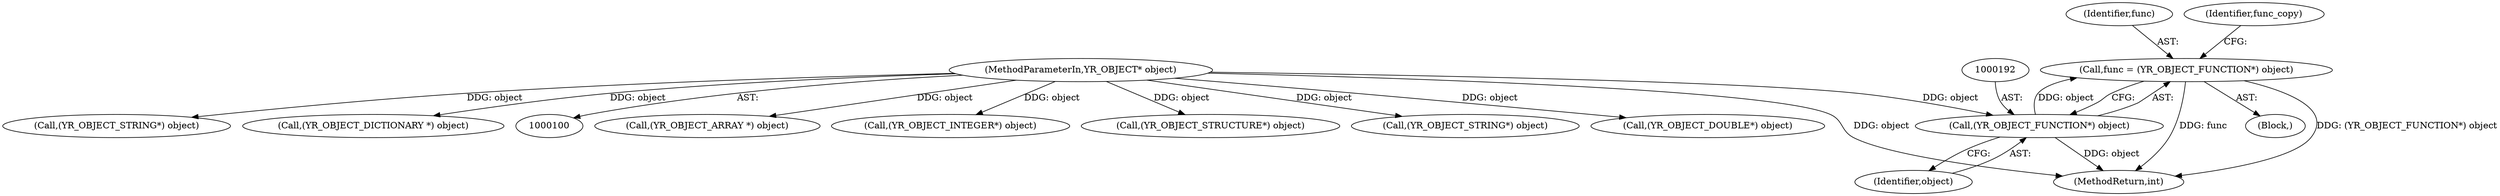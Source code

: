 digraph "0_yara_053e67e3ec81cc9268ce30eaf0d6663d8639ed1e_0@pointer" {
"1000189" [label="(Call,func = (YR_OBJECT_FUNCTION*) object)"];
"1000191" [label="(Call,(YR_OBJECT_FUNCTION*) object)"];
"1000101" [label="(MethodParameterIn,YR_OBJECT* object)"];
"1000268" [label="(Call,(YR_OBJECT_ARRAY *) object)"];
"1000190" [label="(Identifier,func)"];
"1000193" [label="(Identifier,object)"];
"1000191" [label="(Call,(YR_OBJECT_FUNCTION*) object)"];
"1000101" [label="(MethodParameterIn,YR_OBJECT* object)"];
"1000138" [label="(Call,(YR_OBJECT_INTEGER*) object)"];
"1000195" [label="(Identifier,func_copy)"];
"1000235" [label="(Call,(YR_OBJECT_STRUCTURE*) object)"];
"1000129" [label="(Block,)"];
"1000161" [label="(Call,(YR_OBJECT_STRING*) object)"];
"1000308" [label="(MethodReturn,int)"];
"1000183" [label="(Call,(YR_OBJECT_DOUBLE*) object)"];
"1000147" [label="(Call,(YR_OBJECT_STRING*) object)"];
"1000189" [label="(Call,func = (YR_OBJECT_FUNCTION*) object)"];
"1000285" [label="(Call,(YR_OBJECT_DICTIONARY *) object)"];
"1000189" -> "1000129"  [label="AST: "];
"1000189" -> "1000191"  [label="CFG: "];
"1000190" -> "1000189"  [label="AST: "];
"1000191" -> "1000189"  [label="AST: "];
"1000195" -> "1000189"  [label="CFG: "];
"1000189" -> "1000308"  [label="DDG: func"];
"1000189" -> "1000308"  [label="DDG: (YR_OBJECT_FUNCTION*) object"];
"1000191" -> "1000189"  [label="DDG: object"];
"1000191" -> "1000193"  [label="CFG: "];
"1000192" -> "1000191"  [label="AST: "];
"1000193" -> "1000191"  [label="AST: "];
"1000191" -> "1000308"  [label="DDG: object"];
"1000101" -> "1000191"  [label="DDG: object"];
"1000101" -> "1000100"  [label="AST: "];
"1000101" -> "1000308"  [label="DDG: object"];
"1000101" -> "1000138"  [label="DDG: object"];
"1000101" -> "1000147"  [label="DDG: object"];
"1000101" -> "1000161"  [label="DDG: object"];
"1000101" -> "1000183"  [label="DDG: object"];
"1000101" -> "1000235"  [label="DDG: object"];
"1000101" -> "1000268"  [label="DDG: object"];
"1000101" -> "1000285"  [label="DDG: object"];
}

